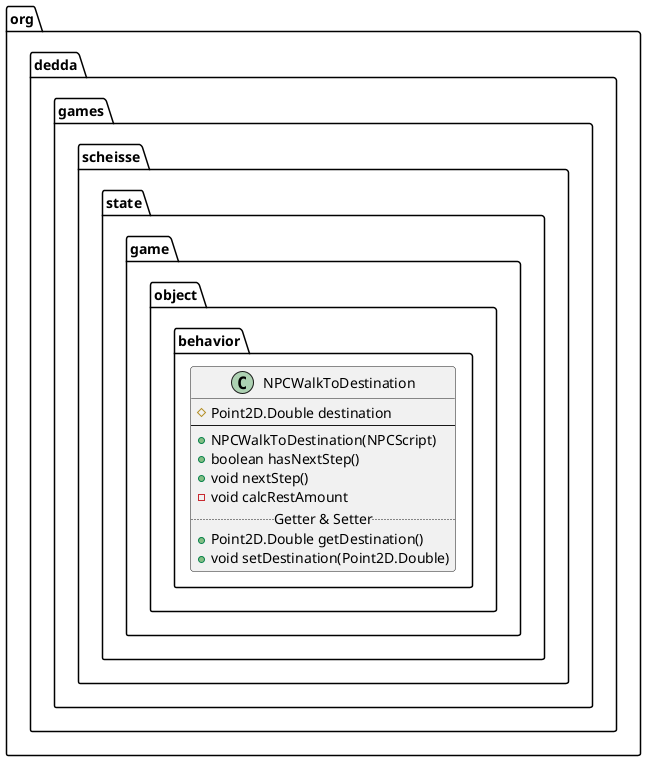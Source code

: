 @startuml
class org.dedda.games.scheisse.state.game.object.behavior.NPCWalkToDestination{
    # Point2D.Double destination
    --
    + NPCWalkToDestination(NPCScript)
    + boolean hasNextStep()
    + void nextStep()
    - void calcRestAmount
    .. Getter & Setter ..
    + Point2D.Double getDestination()
    + void setDestination(Point2D.Double)
}
@enduml
